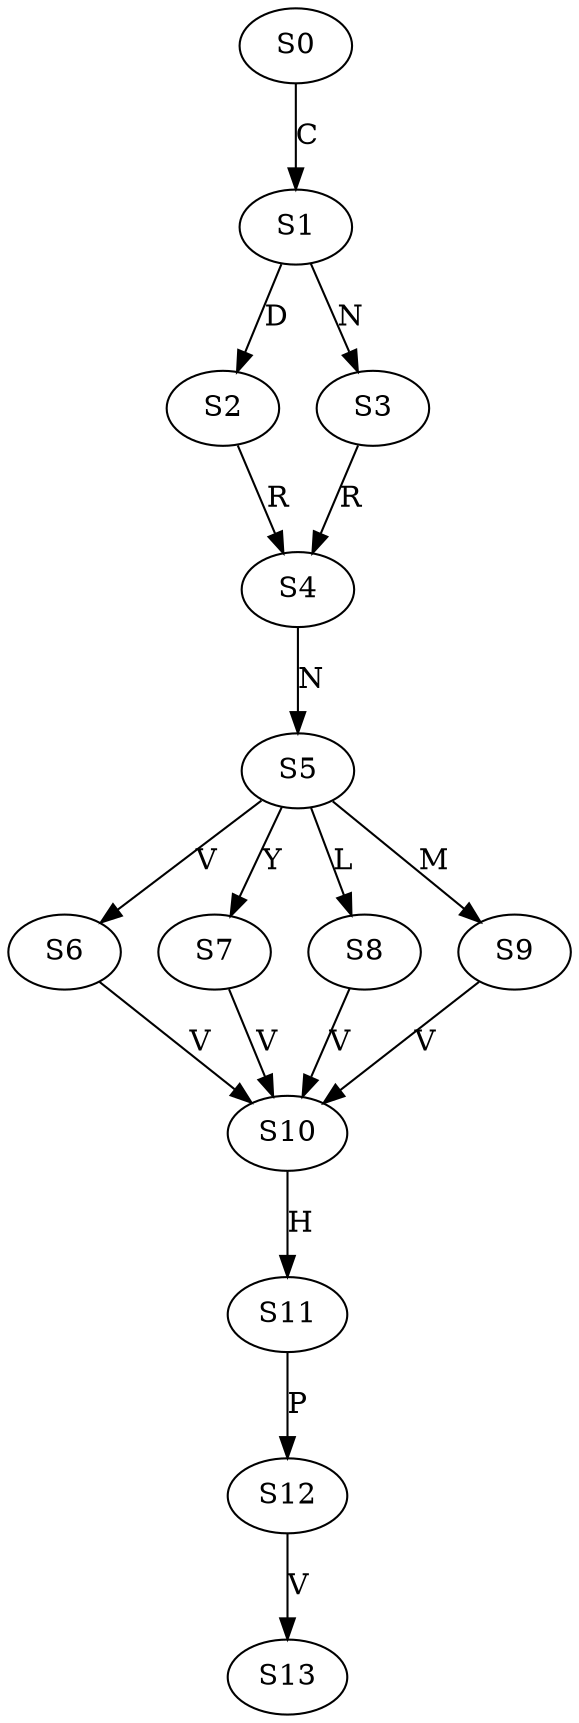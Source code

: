 strict digraph  {
	S0 -> S1 [ label = C ];
	S1 -> S2 [ label = D ];
	S1 -> S3 [ label = N ];
	S2 -> S4 [ label = R ];
	S3 -> S4 [ label = R ];
	S4 -> S5 [ label = N ];
	S5 -> S6 [ label = V ];
	S5 -> S7 [ label = Y ];
	S5 -> S8 [ label = L ];
	S5 -> S9 [ label = M ];
	S6 -> S10 [ label = V ];
	S7 -> S10 [ label = V ];
	S8 -> S10 [ label = V ];
	S9 -> S10 [ label = V ];
	S10 -> S11 [ label = H ];
	S11 -> S12 [ label = P ];
	S12 -> S13 [ label = V ];
}
